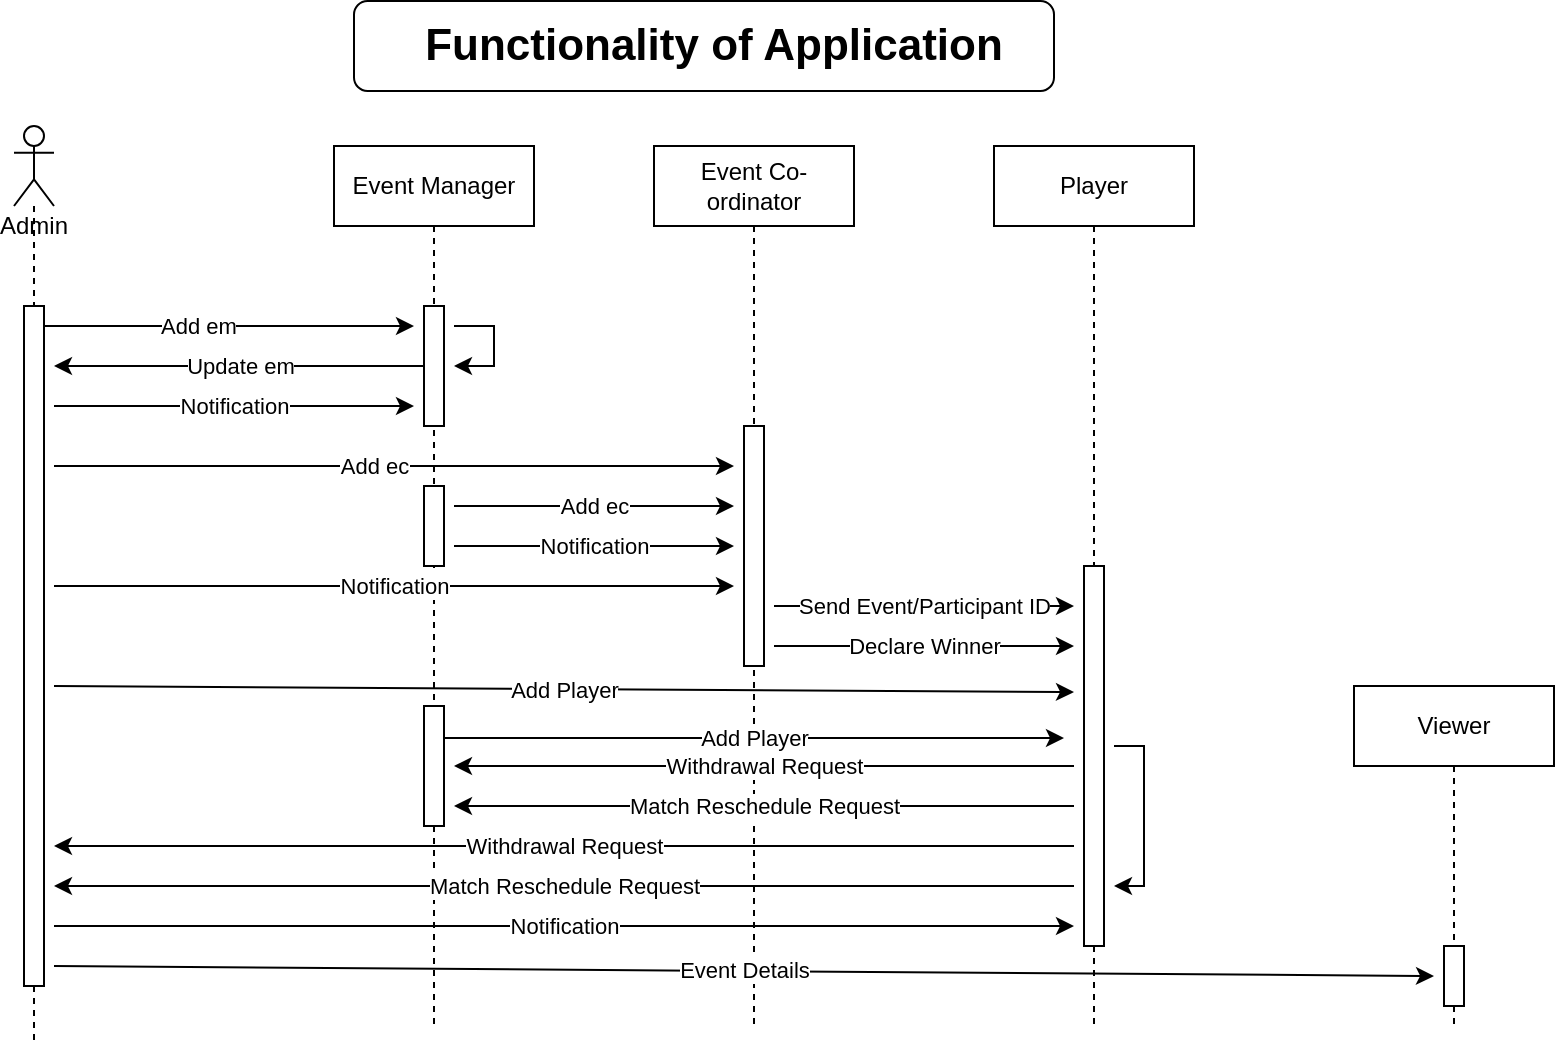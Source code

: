<mxfile version="20.6.0" type="device"><diagram id="kgpKYQtTHZ0yAKxKKP6v" name="Page-1"><mxGraphModel dx="868" dy="1550" grid="1" gridSize="10" guides="1" tooltips="1" connect="1" arrows="1" fold="1" page="1" pageScale="1" pageWidth="850" pageHeight="1100" math="0" shadow="0"><root><mxCell id="0"/><mxCell id="1" parent="0"/><mxCell id="d-kUxERzHGrvUESg1_Rg-12" value="Add em" style="endArrow=classic;html=1;rounded=0;" parent="1" source="d-kUxERzHGrvUESg1_Rg-37" edge="1"><mxGeometry x="-0.155" relative="1" as="geometry"><mxPoint x="90" y="180" as="sourcePoint"/><mxPoint x="230" y="150" as="targetPoint"/><Array as="points"><mxPoint x="140" y="150"/></Array><mxPoint x="1" as="offset"/></mxGeometry></mxCell><mxCell id="d-kUxERzHGrvUESg1_Rg-37" value="Admin" style="shape=umlLifeline;participant=umlActor;perimeter=lifelinePerimeter;whiteSpace=wrap;html=1;container=1;collapsible=0;recursiveResize=0;verticalAlign=top;spacingTop=36;outlineConnect=0;" parent="1" vertex="1"><mxGeometry x="30" y="50" width="20" height="460" as="geometry"/></mxCell><mxCell id="d-kUxERzHGrvUESg1_Rg-49" value="" style="rounded=0;whiteSpace=wrap;html=1;" parent="d-kUxERzHGrvUESg1_Rg-37" vertex="1"><mxGeometry x="5" y="90" width="10" height="340" as="geometry"/></mxCell><mxCell id="d-kUxERzHGrvUESg1_Rg-52" value="Event Co-ordinator" style="shape=umlLifeline;perimeter=lifelinePerimeter;whiteSpace=wrap;html=1;container=1;collapsible=0;recursiveResize=0;outlineConnect=0;" parent="1" vertex="1"><mxGeometry x="350" y="60" width="100" height="440" as="geometry"/></mxCell><mxCell id="d-kUxERzHGrvUESg1_Rg-62" value="Update em" style="endArrow=classic;html=1;rounded=0;exitX=0;exitY=0.5;exitDx=0;exitDy=0;" parent="d-kUxERzHGrvUESg1_Rg-52" source="d-kUxERzHGrvUESg1_Rg-56" edge="1"><mxGeometry relative="1" as="geometry"><mxPoint x="20" y="260" as="sourcePoint"/><mxPoint x="-300" y="110" as="targetPoint"/></mxGeometry></mxCell><mxCell id="d-kUxERzHGrvUESg1_Rg-66" value="" style="rounded=0;whiteSpace=wrap;html=1;" parent="d-kUxERzHGrvUESg1_Rg-52" vertex="1"><mxGeometry x="45" y="140" width="10" height="120" as="geometry"/></mxCell><mxCell id="d-kUxERzHGrvUESg1_Rg-98" value="Match Reschedule Request" style="endArrow=classic;html=1;rounded=0;" parent="d-kUxERzHGrvUESg1_Rg-52" edge="1"><mxGeometry relative="1" as="geometry"><mxPoint x="210" y="330" as="sourcePoint"/><mxPoint x="-100" y="330" as="targetPoint"/></mxGeometry></mxCell><mxCell id="d-kUxERzHGrvUESg1_Rg-53" value="Viewer" style="shape=umlLifeline;perimeter=lifelinePerimeter;whiteSpace=wrap;html=1;container=1;collapsible=0;recursiveResize=0;outlineConnect=0;" parent="1" vertex="1"><mxGeometry x="700" y="330" width="100" height="170" as="geometry"/></mxCell><mxCell id="d-kUxERzHGrvUESg1_Rg-104" value="" style="rounded=0;whiteSpace=wrap;html=1;" parent="d-kUxERzHGrvUESg1_Rg-53" vertex="1"><mxGeometry x="45" y="130" width="10" height="30" as="geometry"/></mxCell><mxCell id="d-kUxERzHGrvUESg1_Rg-54" value="Player" style="shape=umlLifeline;perimeter=lifelinePerimeter;whiteSpace=wrap;html=1;container=1;collapsible=0;recursiveResize=0;outlineConnect=0;" parent="1" vertex="1"><mxGeometry x="520" y="60" width="100" height="440" as="geometry"/></mxCell><mxCell id="d-kUxERzHGrvUESg1_Rg-79" value="" style="rounded=0;whiteSpace=wrap;html=1;" parent="d-kUxERzHGrvUESg1_Rg-54" vertex="1"><mxGeometry x="45" y="210" width="10" height="190" as="geometry"/></mxCell><mxCell id="d-kUxERzHGrvUESg1_Rg-84" value="" style="endArrow=classic;html=1;rounded=0;" parent="d-kUxERzHGrvUESg1_Rg-54" edge="1"><mxGeometry width="50" height="50" relative="1" as="geometry"><mxPoint x="60" y="300" as="sourcePoint"/><mxPoint x="60" y="370" as="targetPoint"/><Array as="points"><mxPoint x="75" y="300"/><mxPoint x="75" y="370"/></Array></mxGeometry></mxCell><mxCell id="d-kUxERzHGrvUESg1_Rg-55" value="Event Manager" style="shape=umlLifeline;perimeter=lifelinePerimeter;whiteSpace=wrap;html=1;container=1;collapsible=0;recursiveResize=0;outlineConnect=0;" parent="1" vertex="1"><mxGeometry x="190" y="60" width="100" height="440" as="geometry"/></mxCell><mxCell id="d-kUxERzHGrvUESg1_Rg-56" value="" style="rounded=0;whiteSpace=wrap;html=1;" parent="d-kUxERzHGrvUESg1_Rg-55" vertex="1"><mxGeometry x="45" y="80" width="10" height="60" as="geometry"/></mxCell><mxCell id="d-kUxERzHGrvUESg1_Rg-68" value="" style="rounded=0;whiteSpace=wrap;html=1;" parent="d-kUxERzHGrvUESg1_Rg-55" vertex="1"><mxGeometry x="45" y="170" width="10" height="40" as="geometry"/></mxCell><mxCell id="d-kUxERzHGrvUESg1_Rg-82" value="" style="endArrow=classic;html=1;rounded=0;" parent="d-kUxERzHGrvUESg1_Rg-55" edge="1"><mxGeometry relative="1" as="geometry"><mxPoint x="370" y="350" as="sourcePoint"/><mxPoint x="-140" y="350" as="targetPoint"/></mxGeometry></mxCell><mxCell id="d-kUxERzHGrvUESg1_Rg-83" value="Withdrawal Request" style="edgeLabel;resizable=0;html=1;align=center;verticalAlign=middle;" parent="d-kUxERzHGrvUESg1_Rg-82" connectable="0" vertex="1"><mxGeometry relative="1" as="geometry"/></mxCell><mxCell id="d-kUxERzHGrvUESg1_Rg-60" value="" style="endArrow=classic;html=1;rounded=0;" parent="1" edge="1"><mxGeometry width="50" height="50" relative="1" as="geometry"><mxPoint x="250" y="150" as="sourcePoint"/><mxPoint x="250" y="170" as="targetPoint"/><Array as="points"><mxPoint x="270" y="150"/><mxPoint x="270" y="170"/></Array></mxGeometry></mxCell><mxCell id="d-kUxERzHGrvUESg1_Rg-64" value="" style="endArrow=classic;html=1;rounded=0;" parent="1" edge="1"><mxGeometry relative="1" as="geometry"><mxPoint x="50" y="190" as="sourcePoint"/><mxPoint x="230" y="190" as="targetPoint"/></mxGeometry></mxCell><mxCell id="d-kUxERzHGrvUESg1_Rg-65" value="Notification" style="edgeLabel;resizable=0;html=1;align=center;verticalAlign=middle;" parent="d-kUxERzHGrvUESg1_Rg-64" connectable="0" vertex="1"><mxGeometry relative="1" as="geometry"/></mxCell><mxCell id="d-kUxERzHGrvUESg1_Rg-73" value="" style="endArrow=classic;html=1;rounded=0;" parent="1" edge="1"><mxGeometry relative="1" as="geometry"><mxPoint x="50" y="220" as="sourcePoint"/><mxPoint x="390" y="220" as="targetPoint"/></mxGeometry></mxCell><mxCell id="d-kUxERzHGrvUESg1_Rg-74" value="Add ec" style="edgeLabel;resizable=0;html=1;align=center;verticalAlign=middle;" parent="d-kUxERzHGrvUESg1_Rg-73" connectable="0" vertex="1"><mxGeometry relative="1" as="geometry"><mxPoint x="-10" as="offset"/></mxGeometry></mxCell><mxCell id="d-kUxERzHGrvUESg1_Rg-75" value="Add ec" style="endArrow=classic;html=1;rounded=0;" parent="1" edge="1"><mxGeometry relative="1" as="geometry"><mxPoint x="250" y="240" as="sourcePoint"/><mxPoint x="390" y="240" as="targetPoint"/></mxGeometry></mxCell><mxCell id="d-kUxERzHGrvUESg1_Rg-77" value="Notification" style="endArrow=classic;html=1;rounded=0;" parent="1" edge="1"><mxGeometry relative="1" as="geometry"><mxPoint x="250" y="260" as="sourcePoint"/><mxPoint x="390" y="260" as="targetPoint"/></mxGeometry></mxCell><mxCell id="d-kUxERzHGrvUESg1_Rg-80" value="Send Event/Participant ID" style="endArrow=classic;html=1;rounded=0;" parent="1" edge="1"><mxGeometry relative="1" as="geometry"><mxPoint x="410" y="290" as="sourcePoint"/><mxPoint x="560" y="290" as="targetPoint"/></mxGeometry></mxCell><mxCell id="d-kUxERzHGrvUESg1_Rg-85" value="" style="endArrow=classic;html=1;rounded=0;" parent="1" edge="1"><mxGeometry relative="1" as="geometry"><mxPoint x="50" y="330" as="sourcePoint"/><mxPoint x="560" y="333" as="targetPoint"/></mxGeometry></mxCell><mxCell id="d-kUxERzHGrvUESg1_Rg-86" value="Add Player" style="edgeLabel;resizable=0;html=1;align=center;verticalAlign=middle;" parent="d-kUxERzHGrvUESg1_Rg-85" connectable="0" vertex="1"><mxGeometry relative="1" as="geometry"/></mxCell><mxCell id="d-kUxERzHGrvUESg1_Rg-87" value="" style="endArrow=classic;html=1;rounded=0;" parent="1" edge="1"><mxGeometry relative="1" as="geometry"><mxPoint x="50" y="280" as="sourcePoint"/><mxPoint x="390" y="280" as="targetPoint"/></mxGeometry></mxCell><mxCell id="d-kUxERzHGrvUESg1_Rg-88" value="Notification" style="edgeLabel;resizable=0;html=1;align=center;verticalAlign=middle;" parent="d-kUxERzHGrvUESg1_Rg-87" connectable="0" vertex="1"><mxGeometry relative="1" as="geometry"/></mxCell><mxCell id="d-kUxERzHGrvUESg1_Rg-91" value="" style="endArrow=classic;html=1;rounded=0;" parent="1" edge="1"><mxGeometry relative="1" as="geometry"><mxPoint x="560" y="370" as="sourcePoint"/><mxPoint x="250" y="370" as="targetPoint"/></mxGeometry></mxCell><mxCell id="d-kUxERzHGrvUESg1_Rg-92" value="Withdrawal Request" style="edgeLabel;resizable=0;html=1;align=center;verticalAlign=middle;" parent="d-kUxERzHGrvUESg1_Rg-91" connectable="0" vertex="1"><mxGeometry relative="1" as="geometry"/></mxCell><mxCell id="d-kUxERzHGrvUESg1_Rg-93" value="" style="rounded=0;whiteSpace=wrap;html=1;" parent="1" vertex="1"><mxGeometry x="235" y="340" width="10" height="60" as="geometry"/></mxCell><mxCell id="d-kUxERzHGrvUESg1_Rg-94" value="Declare Winner" style="endArrow=classic;html=1;rounded=0;" parent="1" edge="1"><mxGeometry relative="1" as="geometry"><mxPoint x="410" y="310" as="sourcePoint"/><mxPoint x="560" y="310" as="targetPoint"/></mxGeometry></mxCell><mxCell id="d-kUxERzHGrvUESg1_Rg-96" value="" style="endArrow=classic;html=1;rounded=0;" parent="1" edge="1"><mxGeometry relative="1" as="geometry"><mxPoint x="245" y="356" as="sourcePoint"/><mxPoint x="555" y="356" as="targetPoint"/></mxGeometry></mxCell><mxCell id="d-kUxERzHGrvUESg1_Rg-97" value="Add Player" style="edgeLabel;resizable=0;html=1;align=center;verticalAlign=middle;" parent="d-kUxERzHGrvUESg1_Rg-96" connectable="0" vertex="1"><mxGeometry relative="1" as="geometry"/></mxCell><mxCell id="d-kUxERzHGrvUESg1_Rg-100" value="Match Reschedule Request" style="endArrow=classic;html=1;rounded=0;" parent="1" edge="1"><mxGeometry relative="1" as="geometry"><mxPoint x="560" y="430" as="sourcePoint"/><mxPoint x="50" y="430" as="targetPoint"/></mxGeometry></mxCell><mxCell id="d-kUxERzHGrvUESg1_Rg-102" value="Notification" style="endArrow=classic;html=1;rounded=0;" parent="1" edge="1"><mxGeometry relative="1" as="geometry"><mxPoint x="50" y="450" as="sourcePoint"/><mxPoint x="560" y="450" as="targetPoint"/></mxGeometry></mxCell><mxCell id="d-kUxERzHGrvUESg1_Rg-105" value="Event Details" style="endArrow=classic;html=1;rounded=0;" parent="1" edge="1"><mxGeometry relative="1" as="geometry"><mxPoint x="50" y="470" as="sourcePoint"/><mxPoint x="740" y="475" as="targetPoint"/></mxGeometry></mxCell><mxCell id="I-u038yVLISeQNA2HQg5-3" value="" style="rounded=1;whiteSpace=wrap;html=1;fontSize=22;" vertex="1" parent="1"><mxGeometry x="200" y="-12.5" width="350" height="45" as="geometry"/></mxCell><mxCell id="I-u038yVLISeQNA2HQg5-4" value="Functionality of Application" style="text;html=1;strokeColor=none;fillColor=none;align=center;verticalAlign=middle;whiteSpace=wrap;rounded=0;fontSize=22;fontStyle=1" vertex="1" parent="1"><mxGeometry x="180" y="-5" width="400" height="30" as="geometry"/></mxCell></root></mxGraphModel></diagram></mxfile>